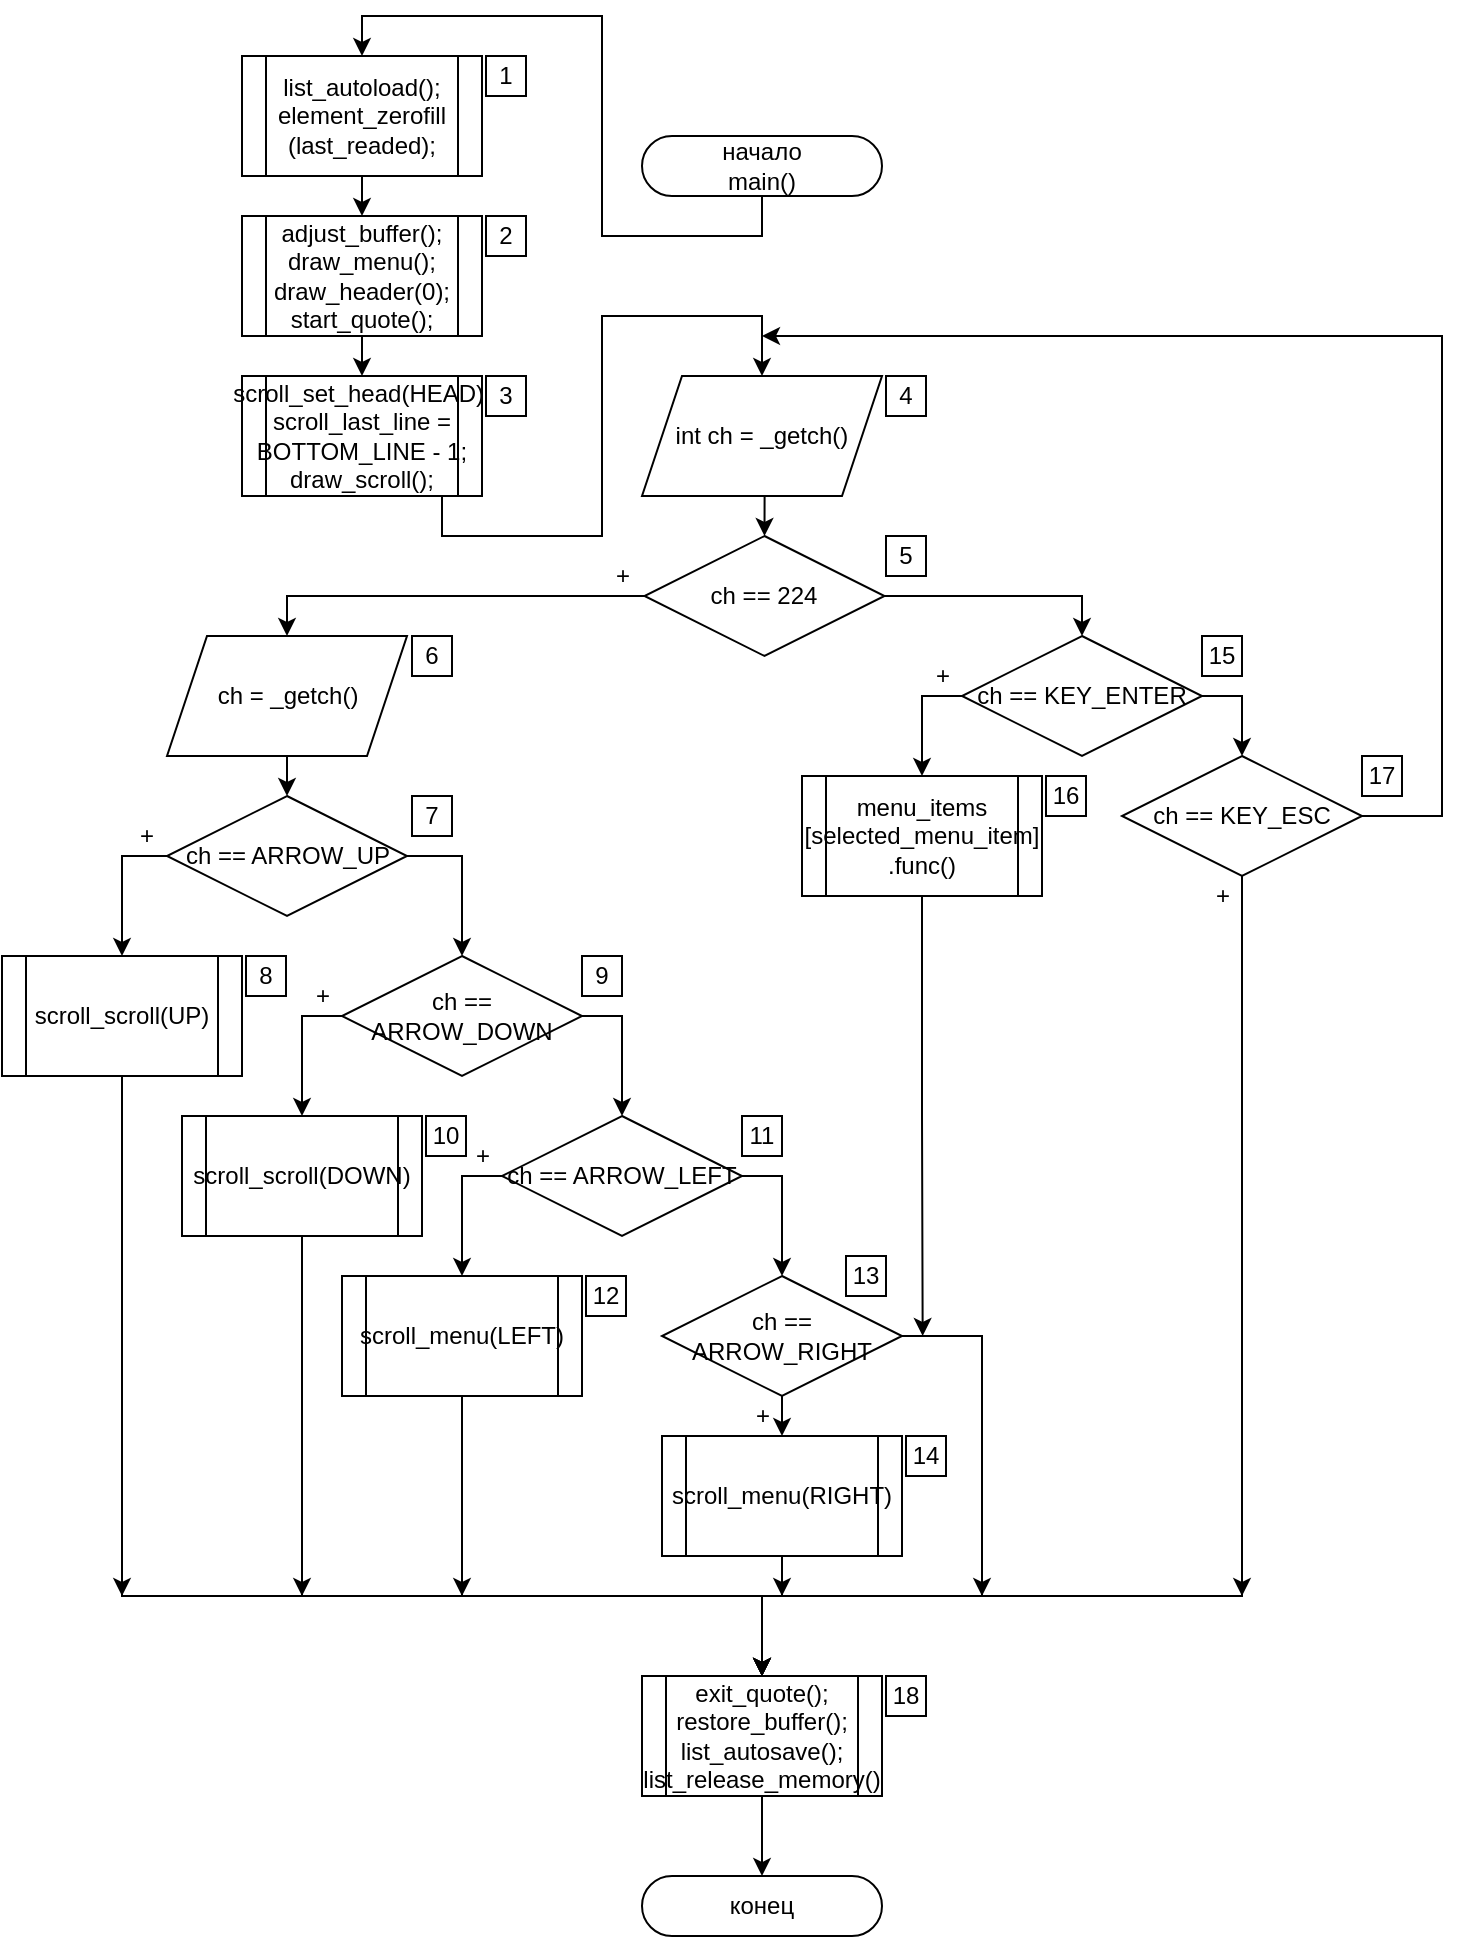 <mxfile version="13.9.9" type="device"><diagram id="R2lEEEUBdFMjLlhIrx00" name="Page-1"><mxGraphModel dx="-123" dy="1563" grid="1" gridSize="10" guides="1" tooltips="1" connect="1" arrows="1" fold="1" page="1" pageScale="1" pageWidth="850" pageHeight="1100" math="0" shadow="0" extFonts="Permanent Marker^https://fonts.googleapis.com/css?family=Permanent+Marker"><root><mxCell id="0"/><mxCell id="1" parent="0"/><mxCell id="Ixi4RvL1ngC_W4CbcMsF-12" style="edgeStyle=orthogonalEdgeStyle;rounded=0;orthogonalLoop=1;jettySize=auto;html=1;exitX=0.5;exitY=1;exitDx=0;exitDy=0;entryX=0.5;entryY=0;entryDx=0;entryDy=0;" edge="1" parent="1" source="Ixi4RvL1ngC_W4CbcMsF-13" target="Ixi4RvL1ngC_W4CbcMsF-62"><mxGeometry relative="1" as="geometry"><Array as="points"><mxPoint x="1230" y="110"/><mxPoint x="1150" y="110"/><mxPoint x="1150"/><mxPoint x="1030"/></Array></mxGeometry></mxCell><mxCell id="Ixi4RvL1ngC_W4CbcMsF-13" value="начало&lt;br&gt;main()" style="rounded=1;whiteSpace=wrap;html=1;arcSize=50;" vertex="1" parent="1"><mxGeometry x="1170" y="60" width="120" height="30" as="geometry"/></mxCell><mxCell id="Ixi4RvL1ngC_W4CbcMsF-14" value="конец" style="rounded=1;whiteSpace=wrap;html=1;arcSize=50;" vertex="1" parent="1"><mxGeometry x="1170" y="930" width="120" height="30" as="geometry"/></mxCell><mxCell id="Ixi4RvL1ngC_W4CbcMsF-15" value="exit_quote();&lt;br&gt;restore_buffer();&lt;br&gt;list_autosave();&lt;br&gt;list_release_memory()" style="shape=process;whiteSpace=wrap;html=1;backgroundOutline=1;fontFamily=Helvetica;fontSize=12;fontColor=#000000;align=center;strokeColor=#000000;fillColor=#ffffff;" vertex="1" parent="1"><mxGeometry x="1170" y="830" width="120" height="60" as="geometry"/></mxCell><mxCell id="Ixi4RvL1ngC_W4CbcMsF-16" style="edgeStyle=orthogonalEdgeStyle;rounded=0;orthogonalLoop=1;jettySize=auto;html=1;exitX=0.5;exitY=1;exitDx=0;exitDy=0;entryX=0.5;entryY=0;entryDx=0;entryDy=0;" edge="1" parent="1" source="Ixi4RvL1ngC_W4CbcMsF-15" target="Ixi4RvL1ngC_W4CbcMsF-14"><mxGeometry relative="1" as="geometry"/></mxCell><mxCell id="Ixi4RvL1ngC_W4CbcMsF-17" value="ch == 224" style="rhombus;whiteSpace=wrap;html=1;rounded=0;" vertex="1" parent="1"><mxGeometry x="1171.25" y="260" width="120" height="60" as="geometry"/></mxCell><mxCell id="Ixi4RvL1ngC_W4CbcMsF-18" value="ch == ARROW_UP" style="rhombus;whiteSpace=wrap;html=1;rounded=0;" vertex="1" parent="1"><mxGeometry x="932.5" y="390" width="120" height="60" as="geometry"/></mxCell><mxCell id="Ixi4RvL1ngC_W4CbcMsF-19" style="edgeStyle=orthogonalEdgeStyle;rounded=0;orthogonalLoop=1;jettySize=auto;html=1;exitX=0.5;exitY=1;exitDx=0;exitDy=0;entryX=0.5;entryY=0;entryDx=0;entryDy=0;" edge="1" parent="1" source="Ixi4RvL1ngC_W4CbcMsF-52" target="Ixi4RvL1ngC_W4CbcMsF-15"><mxGeometry relative="1" as="geometry"><Array as="points"><mxPoint x="910" y="790"/><mxPoint x="1230" y="790"/></Array><mxPoint x="870" y="530" as="sourcePoint"/></mxGeometry></mxCell><mxCell id="Ixi4RvL1ngC_W4CbcMsF-20" value="ch == ARROW_DOWN" style="rhombus;whiteSpace=wrap;html=1;rounded=0;" vertex="1" parent="1"><mxGeometry x="1020" y="470" width="120" height="60" as="geometry"/></mxCell><mxCell id="Ixi4RvL1ngC_W4CbcMsF-21" style="edgeStyle=orthogonalEdgeStyle;rounded=0;orthogonalLoop=1;jettySize=auto;html=1;exitX=0.5;exitY=1;exitDx=0;exitDy=0;entryX=0.5;entryY=0;entryDx=0;entryDy=0;" edge="1" parent="1" source="Ixi4RvL1ngC_W4CbcMsF-54" target="Ixi4RvL1ngC_W4CbcMsF-15"><mxGeometry relative="1" as="geometry"><Array as="points"><mxPoint x="1000" y="790"/><mxPoint x="1230" y="790"/></Array><mxPoint x="1010" y="610" as="sourcePoint"/></mxGeometry></mxCell><mxCell id="Ixi4RvL1ngC_W4CbcMsF-22" value="ch == ARROW_LEFT" style="rhombus;whiteSpace=wrap;html=1;rounded=0;" vertex="1" parent="1"><mxGeometry x="1100" y="550" width="120" height="60" as="geometry"/></mxCell><mxCell id="Ixi4RvL1ngC_W4CbcMsF-23" style="edgeStyle=orthogonalEdgeStyle;rounded=0;orthogonalLoop=1;jettySize=auto;html=1;exitX=0.5;exitY=1;exitDx=0;exitDy=0;entryX=0.5;entryY=0;entryDx=0;entryDy=0;" edge="1" parent="1" source="Ixi4RvL1ngC_W4CbcMsF-56" target="Ixi4RvL1ngC_W4CbcMsF-15"><mxGeometry relative="1" as="geometry"><Array as="points"><mxPoint x="1080" y="790"/><mxPoint x="1230" y="790"/></Array><mxPoint x="1150" y="690" as="sourcePoint"/></mxGeometry></mxCell><mxCell id="Ixi4RvL1ngC_W4CbcMsF-24" style="edgeStyle=orthogonalEdgeStyle;rounded=0;orthogonalLoop=1;jettySize=auto;html=1;exitX=1;exitY=0.5;exitDx=0;exitDy=0;" edge="1" parent="1" source="Ixi4RvL1ngC_W4CbcMsF-25"><mxGeometry relative="1" as="geometry"><mxPoint x="1340" y="790" as="targetPoint"/><Array as="points"><mxPoint x="1340" y="660"/><mxPoint x="1340" y="790"/></Array></mxGeometry></mxCell><mxCell id="Ixi4RvL1ngC_W4CbcMsF-25" value="ch == ARROW_RIGHT" style="rhombus;whiteSpace=wrap;html=1;rounded=0;" vertex="1" parent="1"><mxGeometry x="1180" y="630" width="120" height="60" as="geometry"/></mxCell><mxCell id="Ixi4RvL1ngC_W4CbcMsF-26" style="edgeStyle=orthogonalEdgeStyle;rounded=0;orthogonalLoop=1;jettySize=auto;html=1;exitX=0.5;exitY=1;exitDx=0;exitDy=0;entryX=0.5;entryY=0;entryDx=0;entryDy=0;" edge="1" parent="1" source="Ixi4RvL1ngC_W4CbcMsF-58" target="Ixi4RvL1ngC_W4CbcMsF-15"><mxGeometry relative="1" as="geometry"><Array as="points"><mxPoint x="1240" y="790"/><mxPoint x="1230" y="790"/></Array><mxPoint x="1290" y="770" as="sourcePoint"/></mxGeometry></mxCell><mxCell id="Ixi4RvL1ngC_W4CbcMsF-27" style="edgeStyle=orthogonalEdgeStyle;rounded=0;orthogonalLoop=1;jettySize=auto;html=1;exitX=0.5;exitY=1;exitDx=0;exitDy=0;entryX=0.5;entryY=0;entryDx=0;entryDy=0;" edge="1" parent="1" source="Ixi4RvL1ngC_W4CbcMsF-25" target="Ixi4RvL1ngC_W4CbcMsF-58"><mxGeometry relative="1" as="geometry"><mxPoint x="1290" y="710" as="targetPoint"/></mxGeometry></mxCell><mxCell id="Ixi4RvL1ngC_W4CbcMsF-28" style="edgeStyle=orthogonalEdgeStyle;rounded=0;orthogonalLoop=1;jettySize=auto;html=1;exitX=1;exitY=0.5;exitDx=0;exitDy=0;entryX=0.5;entryY=0;entryDx=0;entryDy=0;" edge="1" parent="1" source="Ixi4RvL1ngC_W4CbcMsF-25" target="Ixi4RvL1ngC_W4CbcMsF-15"><mxGeometry relative="1" as="geometry"><Array as="points"><mxPoint x="1340" y="660"/><mxPoint x="1340" y="790"/><mxPoint x="1230" y="790"/></Array></mxGeometry></mxCell><mxCell id="Ixi4RvL1ngC_W4CbcMsF-29" style="edgeStyle=orthogonalEdgeStyle;rounded=0;orthogonalLoop=1;jettySize=auto;html=1;exitX=0;exitY=0.5;exitDx=0;exitDy=0;entryX=0.5;entryY=0;entryDx=0;entryDy=0;" edge="1" parent="1" source="Ixi4RvL1ngC_W4CbcMsF-22" target="Ixi4RvL1ngC_W4CbcMsF-56"><mxGeometry relative="1" as="geometry"><Array as="points"><mxPoint x="1080" y="580"/><mxPoint x="1080" y="630"/></Array><mxPoint x="1150" y="630" as="targetPoint"/></mxGeometry></mxCell><mxCell id="Ixi4RvL1ngC_W4CbcMsF-30" style="edgeStyle=orthogonalEdgeStyle;rounded=0;orthogonalLoop=1;jettySize=auto;html=1;exitX=1;exitY=0.5;exitDx=0;exitDy=0;entryX=0.5;entryY=0;entryDx=0;entryDy=0;" edge="1" parent="1" source="Ixi4RvL1ngC_W4CbcMsF-22" target="Ixi4RvL1ngC_W4CbcMsF-25"><mxGeometry relative="1" as="geometry"><Array as="points"><mxPoint x="1240" y="580"/></Array></mxGeometry></mxCell><mxCell id="Ixi4RvL1ngC_W4CbcMsF-31" style="edgeStyle=orthogonalEdgeStyle;rounded=0;orthogonalLoop=1;jettySize=auto;html=1;exitX=0;exitY=0.5;exitDx=0;exitDy=0;entryX=0.5;entryY=0;entryDx=0;entryDy=0;" edge="1" parent="1" source="Ixi4RvL1ngC_W4CbcMsF-20" target="Ixi4RvL1ngC_W4CbcMsF-54"><mxGeometry relative="1" as="geometry"><Array as="points"><mxPoint x="1000" y="500"/></Array><mxPoint x="1010" y="550" as="targetPoint"/></mxGeometry></mxCell><mxCell id="Ixi4RvL1ngC_W4CbcMsF-32" style="edgeStyle=orthogonalEdgeStyle;rounded=0;orthogonalLoop=1;jettySize=auto;html=1;exitX=1;exitY=0.5;exitDx=0;exitDy=0;entryX=0.5;entryY=0;entryDx=0;entryDy=0;" edge="1" parent="1" source="Ixi4RvL1ngC_W4CbcMsF-20" target="Ixi4RvL1ngC_W4CbcMsF-22"><mxGeometry relative="1" as="geometry"/></mxCell><mxCell id="Ixi4RvL1ngC_W4CbcMsF-33" style="edgeStyle=orthogonalEdgeStyle;rounded=0;orthogonalLoop=1;jettySize=auto;html=1;exitX=0;exitY=0.5;exitDx=0;exitDy=0;entryX=0.5;entryY=0;entryDx=0;entryDy=0;" edge="1" parent="1" source="Ixi4RvL1ngC_W4CbcMsF-18" target="Ixi4RvL1ngC_W4CbcMsF-52"><mxGeometry relative="1" as="geometry"><mxPoint x="870" y="470" as="targetPoint"/><Array as="points"><mxPoint x="910" y="420"/></Array></mxGeometry></mxCell><mxCell id="Ixi4RvL1ngC_W4CbcMsF-34" style="edgeStyle=orthogonalEdgeStyle;rounded=0;orthogonalLoop=1;jettySize=auto;html=1;exitX=1;exitY=0.5;exitDx=0;exitDy=0;entryX=0.5;entryY=0;entryDx=0;entryDy=0;" edge="1" parent="1" source="Ixi4RvL1ngC_W4CbcMsF-18" target="Ixi4RvL1ngC_W4CbcMsF-20"><mxGeometry relative="1" as="geometry"><Array as="points"><mxPoint x="1080" y="420"/></Array></mxGeometry></mxCell><mxCell id="Ixi4RvL1ngC_W4CbcMsF-35" value="ch = _getch()" style="shape=parallelogram;perimeter=parallelogramPerimeter;whiteSpace=wrap;html=1;fixedSize=1;fontFamily=Helvetica;fontSize=12;align=center;" vertex="1" parent="1"><mxGeometry x="932.5" y="310" width="120" height="60" as="geometry"/></mxCell><mxCell id="Ixi4RvL1ngC_W4CbcMsF-36" style="edgeStyle=orthogonalEdgeStyle;rounded=0;orthogonalLoop=1;jettySize=auto;html=1;exitX=0.5;exitY=1;exitDx=0;exitDy=0;entryX=0.5;entryY=0;entryDx=0;entryDy=0;" edge="1" parent="1" source="Ixi4RvL1ngC_W4CbcMsF-35" target="Ixi4RvL1ngC_W4CbcMsF-18"><mxGeometry relative="1" as="geometry"/></mxCell><mxCell id="Ixi4RvL1ngC_W4CbcMsF-37" value="ch == KEY_ENTER" style="rhombus;whiteSpace=wrap;html=1;rounded=0;" vertex="1" parent="1"><mxGeometry x="1330" y="310" width="120" height="60" as="geometry"/></mxCell><mxCell id="Ixi4RvL1ngC_W4CbcMsF-38" style="edgeStyle=orthogonalEdgeStyle;rounded=0;orthogonalLoop=1;jettySize=auto;html=1;exitX=1;exitY=0.5;exitDx=0;exitDy=0;" edge="1" parent="1" source="Ixi4RvL1ngC_W4CbcMsF-40"><mxGeometry relative="1" as="geometry"><mxPoint x="1230" y="160" as="targetPoint"/><Array as="points"><mxPoint x="1570" y="400"/><mxPoint x="1570" y="160"/></Array></mxGeometry></mxCell><mxCell id="Ixi4RvL1ngC_W4CbcMsF-39" style="edgeStyle=orthogonalEdgeStyle;rounded=0;orthogonalLoop=1;jettySize=auto;html=1;exitX=0.5;exitY=1;exitDx=0;exitDy=0;" edge="1" parent="1" source="Ixi4RvL1ngC_W4CbcMsF-40"><mxGeometry relative="1" as="geometry"><mxPoint x="1470" y="790" as="targetPoint"/></mxGeometry></mxCell><mxCell id="Ixi4RvL1ngC_W4CbcMsF-40" value="ch == KEY_ESC" style="rhombus;whiteSpace=wrap;html=1;rounded=0;" vertex="1" parent="1"><mxGeometry x="1410" y="370" width="120" height="60" as="geometry"/></mxCell><mxCell id="Ixi4RvL1ngC_W4CbcMsF-41" style="edgeStyle=orthogonalEdgeStyle;rounded=0;orthogonalLoop=1;jettySize=auto;html=1;exitX=0.5;exitY=1;exitDx=0;exitDy=0;entryX=0.5;entryY=0;entryDx=0;entryDy=0;" edge="1" parent="1" source="Ixi4RvL1ngC_W4CbcMsF-40"><mxGeometry relative="1" as="geometry"/></mxCell><mxCell id="Ixi4RvL1ngC_W4CbcMsF-42" style="edgeStyle=orthogonalEdgeStyle;rounded=0;orthogonalLoop=1;jettySize=auto;html=1;exitX=0.5;exitY=1;exitDx=0;exitDy=0;entryX=0.5;entryY=0;entryDx=0;entryDy=0;" edge="1" parent="1" source="Ixi4RvL1ngC_W4CbcMsF-40" target="Ixi4RvL1ngC_W4CbcMsF-15"><mxGeometry relative="1" as="geometry"><Array as="points"><mxPoint x="1470" y="790"/><mxPoint x="1230" y="790"/></Array></mxGeometry></mxCell><mxCell id="Ixi4RvL1ngC_W4CbcMsF-43" style="edgeStyle=orthogonalEdgeStyle;rounded=0;orthogonalLoop=1;jettySize=auto;html=1;exitX=0;exitY=0.5;exitDx=0;exitDy=0;entryX=0.5;entryY=0;entryDx=0;entryDy=0;" edge="1" parent="1" source="Ixi4RvL1ngC_W4CbcMsF-37" target="Ixi4RvL1ngC_W4CbcMsF-60"><mxGeometry relative="1" as="geometry"><mxPoint x="1390" y="390" as="targetPoint"/></mxGeometry></mxCell><mxCell id="Ixi4RvL1ngC_W4CbcMsF-44" style="edgeStyle=orthogonalEdgeStyle;rounded=0;orthogonalLoop=1;jettySize=auto;html=1;exitX=1;exitY=0.5;exitDx=0;exitDy=0;entryX=0.5;entryY=0;entryDx=0;entryDy=0;" edge="1" parent="1" source="Ixi4RvL1ngC_W4CbcMsF-37" target="Ixi4RvL1ngC_W4CbcMsF-40"><mxGeometry relative="1" as="geometry"/></mxCell><mxCell id="Ixi4RvL1ngC_W4CbcMsF-45" style="edgeStyle=orthogonalEdgeStyle;rounded=0;orthogonalLoop=1;jettySize=auto;html=1;exitX=0;exitY=0.5;exitDx=0;exitDy=0;entryX=0.5;entryY=0;entryDx=0;entryDy=0;" edge="1" parent="1" source="Ixi4RvL1ngC_W4CbcMsF-17" target="Ixi4RvL1ngC_W4CbcMsF-35"><mxGeometry relative="1" as="geometry"/></mxCell><mxCell id="Ixi4RvL1ngC_W4CbcMsF-46" style="edgeStyle=orthogonalEdgeStyle;rounded=0;orthogonalLoop=1;jettySize=auto;html=1;exitX=1;exitY=0.5;exitDx=0;exitDy=0;entryX=0.5;entryY=0;entryDx=0;entryDy=0;" edge="1" parent="1" source="Ixi4RvL1ngC_W4CbcMsF-17" target="Ixi4RvL1ngC_W4CbcMsF-37"><mxGeometry relative="1" as="geometry"/></mxCell><mxCell id="Ixi4RvL1ngC_W4CbcMsF-47" value="int ch = _getch()" style="shape=parallelogram;perimeter=parallelogramPerimeter;whiteSpace=wrap;html=1;fixedSize=1;fontFamily=Helvetica;fontSize=12;align=center;" vertex="1" parent="1"><mxGeometry x="1170" y="180" width="120" height="60" as="geometry"/></mxCell><mxCell id="Ixi4RvL1ngC_W4CbcMsF-48" style="edgeStyle=orthogonalEdgeStyle;rounded=0;orthogonalLoop=1;jettySize=auto;html=1;exitX=0.5;exitY=1;exitDx=0;exitDy=0;entryX=0.5;entryY=0;entryDx=0;entryDy=0;" edge="1" parent="1" source="Ixi4RvL1ngC_W4CbcMsF-47" target="Ixi4RvL1ngC_W4CbcMsF-17"><mxGeometry relative="1" as="geometry"/></mxCell><mxCell id="Ixi4RvL1ngC_W4CbcMsF-49" value="scroll_set_head(HEAD);&lt;br&gt;scroll_last_line = BOTTOM_LINE - 1;&lt;br&gt;draw_scroll();" style="shape=process;whiteSpace=wrap;html=1;backgroundOutline=1;fontFamily=Helvetica;fontSize=12;fontColor=#000000;align=center;strokeColor=#000000;fillColor=#ffffff;" vertex="1" parent="1"><mxGeometry x="970" y="180" width="120" height="60" as="geometry"/></mxCell><mxCell id="Ixi4RvL1ngC_W4CbcMsF-50" style="edgeStyle=orthogonalEdgeStyle;rounded=0;orthogonalLoop=1;jettySize=auto;html=1;exitX=0.5;exitY=1;exitDx=0;exitDy=0;entryX=0.5;entryY=0;entryDx=0;entryDy=0;" edge="1" parent="1" source="Ixi4RvL1ngC_W4CbcMsF-49" target="Ixi4RvL1ngC_W4CbcMsF-47"><mxGeometry relative="1" as="geometry"><Array as="points"><mxPoint x="1070" y="260"/><mxPoint x="1150" y="260"/><mxPoint x="1150" y="150"/><mxPoint x="1230" y="150"/></Array></mxGeometry></mxCell><mxCell id="Ixi4RvL1ngC_W4CbcMsF-51" style="edgeStyle=orthogonalEdgeStyle;rounded=0;orthogonalLoop=1;jettySize=auto;html=1;exitX=0.5;exitY=1;exitDx=0;exitDy=0;" edge="1" parent="1" source="Ixi4RvL1ngC_W4CbcMsF-52"><mxGeometry relative="1" as="geometry"><mxPoint x="910" y="790" as="targetPoint"/></mxGeometry></mxCell><mxCell id="Ixi4RvL1ngC_W4CbcMsF-52" value="&lt;div&gt;scroll_scroll(UP)&lt;/div&gt;" style="shape=process;whiteSpace=wrap;html=1;backgroundOutline=1;" vertex="1" parent="1"><mxGeometry x="850" y="470" width="120" height="60" as="geometry"/></mxCell><mxCell id="Ixi4RvL1ngC_W4CbcMsF-53" style="edgeStyle=orthogonalEdgeStyle;rounded=0;orthogonalLoop=1;jettySize=auto;html=1;exitX=0.5;exitY=1;exitDx=0;exitDy=0;" edge="1" parent="1" source="Ixi4RvL1ngC_W4CbcMsF-54"><mxGeometry relative="1" as="geometry"><mxPoint x="1000" y="790" as="targetPoint"/></mxGeometry></mxCell><mxCell id="Ixi4RvL1ngC_W4CbcMsF-54" value="scroll_scroll(DOWN)" style="shape=process;whiteSpace=wrap;html=1;backgroundOutline=1;" vertex="1" parent="1"><mxGeometry x="940" y="550" width="120" height="60" as="geometry"/></mxCell><mxCell id="Ixi4RvL1ngC_W4CbcMsF-55" style="edgeStyle=orthogonalEdgeStyle;rounded=0;orthogonalLoop=1;jettySize=auto;html=1;exitX=0.5;exitY=1;exitDx=0;exitDy=0;" edge="1" parent="1" source="Ixi4RvL1ngC_W4CbcMsF-56"><mxGeometry relative="1" as="geometry"><mxPoint x="1080" y="790" as="targetPoint"/></mxGeometry></mxCell><mxCell id="Ixi4RvL1ngC_W4CbcMsF-56" value="scroll_menu(LEFT)" style="shape=process;whiteSpace=wrap;html=1;backgroundOutline=1;" vertex="1" parent="1"><mxGeometry x="1020" y="630" width="120" height="60" as="geometry"/></mxCell><mxCell id="Ixi4RvL1ngC_W4CbcMsF-57" style="edgeStyle=orthogonalEdgeStyle;rounded=0;orthogonalLoop=1;jettySize=auto;html=1;exitX=0.5;exitY=1;exitDx=0;exitDy=0;" edge="1" parent="1" source="Ixi4RvL1ngC_W4CbcMsF-58"><mxGeometry relative="1" as="geometry"><mxPoint x="1240" y="790" as="targetPoint"/></mxGeometry></mxCell><mxCell id="Ixi4RvL1ngC_W4CbcMsF-58" value="&lt;div&gt;scroll_menu(RIGHT)&lt;/div&gt;" style="shape=process;whiteSpace=wrap;html=1;backgroundOutline=1;" vertex="1" parent="1"><mxGeometry x="1180" y="710" width="120" height="60" as="geometry"/></mxCell><mxCell id="Ixi4RvL1ngC_W4CbcMsF-59" style="edgeStyle=orthogonalEdgeStyle;rounded=0;orthogonalLoop=1;jettySize=auto;html=1;exitX=0.5;exitY=1;exitDx=0;exitDy=0;" edge="1" parent="1" source="Ixi4RvL1ngC_W4CbcMsF-60"><mxGeometry relative="1" as="geometry"><mxPoint x="1310.333" y="660" as="targetPoint"/></mxGeometry></mxCell><mxCell id="Ixi4RvL1ngC_W4CbcMsF-60" value="menu_items&lt;br&gt;[selected_menu_item]&lt;br&gt;.func()" style="shape=process;whiteSpace=wrap;html=1;backgroundOutline=1;" vertex="1" parent="1"><mxGeometry x="1250" y="380" width="120" height="60" as="geometry"/></mxCell><mxCell id="Ixi4RvL1ngC_W4CbcMsF-61" style="edgeStyle=orthogonalEdgeStyle;rounded=0;orthogonalLoop=1;jettySize=auto;html=1;exitX=0.5;exitY=1;exitDx=0;exitDy=0;entryX=0.5;entryY=0;entryDx=0;entryDy=0;" edge="1" parent="1" source="Ixi4RvL1ngC_W4CbcMsF-62" target="Ixi4RvL1ngC_W4CbcMsF-64"><mxGeometry relative="1" as="geometry"/></mxCell><mxCell id="Ixi4RvL1ngC_W4CbcMsF-62" value="list_autoload();&lt;br&gt;element_zerofill&lt;br&gt;(last_readed);" style="shape=process;html=1;backgroundOutline=1;whiteSpace=wrap;" vertex="1" parent="1"><mxGeometry x="970" y="20" width="120" height="60" as="geometry"/></mxCell><mxCell id="Ixi4RvL1ngC_W4CbcMsF-63" style="edgeStyle=orthogonalEdgeStyle;rounded=0;orthogonalLoop=1;jettySize=auto;html=1;exitX=0.5;exitY=1;exitDx=0;exitDy=0;entryX=0.5;entryY=0;entryDx=0;entryDy=0;" edge="1" parent="1" source="Ixi4RvL1ngC_W4CbcMsF-64" target="Ixi4RvL1ngC_W4CbcMsF-49"><mxGeometry relative="1" as="geometry"/></mxCell><mxCell id="Ixi4RvL1ngC_W4CbcMsF-64" value="adjust_buffer();&lt;br&gt;draw_menu();&lt;br&gt;draw_header(0);&lt;br&gt;start_quote();" style="shape=process;html=1;backgroundOutline=1;whiteSpace=wrap;" vertex="1" parent="1"><mxGeometry x="970" y="100" width="120" height="60" as="geometry"/></mxCell><mxCell id="Ixi4RvL1ngC_W4CbcMsF-66" value="+" style="text;html=1;align=center;verticalAlign=middle;resizable=0;points=[];autosize=1;" vertex="1" parent="1"><mxGeometry x="1150" y="270" width="20" height="20" as="geometry"/></mxCell><mxCell id="Ixi4RvL1ngC_W4CbcMsF-67" value="+" style="text;html=1;align=center;verticalAlign=middle;resizable=0;points=[];autosize=1;" vertex="1" parent="1"><mxGeometry x="1310" y="320" width="20" height="20" as="geometry"/></mxCell><mxCell id="Ixi4RvL1ngC_W4CbcMsF-68" value="+" style="text;html=1;align=center;verticalAlign=middle;resizable=0;points=[];autosize=1;" vertex="1" parent="1"><mxGeometry x="912" y="400" width="20" height="20" as="geometry"/></mxCell><mxCell id="Ixi4RvL1ngC_W4CbcMsF-69" value="+" style="text;html=1;align=center;verticalAlign=middle;resizable=0;points=[];autosize=1;" vertex="1" parent="1"><mxGeometry x="1000" y="480" width="20" height="20" as="geometry"/></mxCell><mxCell id="Ixi4RvL1ngC_W4CbcMsF-70" value="+" style="text;html=1;align=center;verticalAlign=middle;resizable=0;points=[];autosize=1;" vertex="1" parent="1"><mxGeometry x="1080" y="560" width="20" height="20" as="geometry"/></mxCell><mxCell id="Ixi4RvL1ngC_W4CbcMsF-71" value="+" style="text;html=1;align=center;verticalAlign=middle;resizable=0;points=[];autosize=1;" vertex="1" parent="1"><mxGeometry x="1220" y="690" width="20" height="20" as="geometry"/></mxCell><mxCell id="Ixi4RvL1ngC_W4CbcMsF-72" value="+" style="text;html=1;align=center;verticalAlign=middle;resizable=0;points=[];autosize=1;" vertex="1" parent="1"><mxGeometry x="1450" y="430" width="20" height="20" as="geometry"/></mxCell><mxCell id="Ixi4RvL1ngC_W4CbcMsF-75" value="1" style="whiteSpace=wrap;html=1;aspect=fixed;" vertex="1" parent="1"><mxGeometry x="1092" y="20" width="20" height="20" as="geometry"/></mxCell><mxCell id="Ixi4RvL1ngC_W4CbcMsF-76" value="2" style="whiteSpace=wrap;html=1;aspect=fixed;" vertex="1" parent="1"><mxGeometry x="1092" y="100" width="20" height="20" as="geometry"/></mxCell><mxCell id="Ixi4RvL1ngC_W4CbcMsF-77" value="3" style="whiteSpace=wrap;html=1;aspect=fixed;" vertex="1" parent="1"><mxGeometry x="1092" y="180" width="20" height="20" as="geometry"/></mxCell><mxCell id="Ixi4RvL1ngC_W4CbcMsF-78" value="4" style="whiteSpace=wrap;html=1;aspect=fixed;" vertex="1" parent="1"><mxGeometry x="1292" y="180" width="20" height="20" as="geometry"/></mxCell><mxCell id="Ixi4RvL1ngC_W4CbcMsF-79" value="5" style="whiteSpace=wrap;html=1;aspect=fixed;" vertex="1" parent="1"><mxGeometry x="1292" y="260" width="20" height="20" as="geometry"/></mxCell><mxCell id="Ixi4RvL1ngC_W4CbcMsF-80" value="15" style="whiteSpace=wrap;html=1;aspect=fixed;" vertex="1" parent="1"><mxGeometry x="1450" y="310" width="20" height="20" as="geometry"/></mxCell><mxCell id="Ixi4RvL1ngC_W4CbcMsF-81" value="17" style="whiteSpace=wrap;html=1;aspect=fixed;" vertex="1" parent="1"><mxGeometry x="1530" y="370" width="20" height="20" as="geometry"/></mxCell><mxCell id="Ixi4RvL1ngC_W4CbcMsF-83" value="16" style="whiteSpace=wrap;html=1;aspect=fixed;" vertex="1" parent="1"><mxGeometry x="1372" y="380" width="20" height="20" as="geometry"/></mxCell><mxCell id="Ixi4RvL1ngC_W4CbcMsF-86" value="6" style="whiteSpace=wrap;html=1;aspect=fixed;" vertex="1" parent="1"><mxGeometry x="1055" y="310" width="20" height="20" as="geometry"/></mxCell><mxCell id="Ixi4RvL1ngC_W4CbcMsF-87" value="7" style="whiteSpace=wrap;html=1;aspect=fixed;" vertex="1" parent="1"><mxGeometry x="1055" y="390" width="20" height="20" as="geometry"/></mxCell><mxCell id="Ixi4RvL1ngC_W4CbcMsF-88" value="8" style="whiteSpace=wrap;html=1;aspect=fixed;" vertex="1" parent="1"><mxGeometry x="972" y="470" width="20" height="20" as="geometry"/></mxCell><mxCell id="Ixi4RvL1ngC_W4CbcMsF-89" value="10" style="whiteSpace=wrap;html=1;aspect=fixed;" vertex="1" parent="1"><mxGeometry x="1062" y="550" width="20" height="20" as="geometry"/></mxCell><mxCell id="Ixi4RvL1ngC_W4CbcMsF-90" value="9" style="whiteSpace=wrap;html=1;aspect=fixed;" vertex="1" parent="1"><mxGeometry x="1140" y="470" width="20" height="20" as="geometry"/></mxCell><mxCell id="Ixi4RvL1ngC_W4CbcMsF-91" value="11" style="whiteSpace=wrap;html=1;aspect=fixed;" vertex="1" parent="1"><mxGeometry x="1220" y="550" width="20" height="20" as="geometry"/></mxCell><mxCell id="Ixi4RvL1ngC_W4CbcMsF-92" value="12" style="whiteSpace=wrap;html=1;aspect=fixed;" vertex="1" parent="1"><mxGeometry x="1142" y="630" width="20" height="20" as="geometry"/></mxCell><mxCell id="Ixi4RvL1ngC_W4CbcMsF-93" value="13" style="whiteSpace=wrap;html=1;aspect=fixed;" vertex="1" parent="1"><mxGeometry x="1272" y="620" width="20" height="20" as="geometry"/></mxCell><mxCell id="Ixi4RvL1ngC_W4CbcMsF-94" value="14" style="whiteSpace=wrap;html=1;aspect=fixed;" vertex="1" parent="1"><mxGeometry x="1302" y="710" width="20" height="20" as="geometry"/></mxCell><mxCell id="Ixi4RvL1ngC_W4CbcMsF-95" value="18" style="whiteSpace=wrap;html=1;aspect=fixed;" vertex="1" parent="1"><mxGeometry x="1292" y="830" width="20" height="20" as="geometry"/></mxCell></root></mxGraphModel></diagram></mxfile>